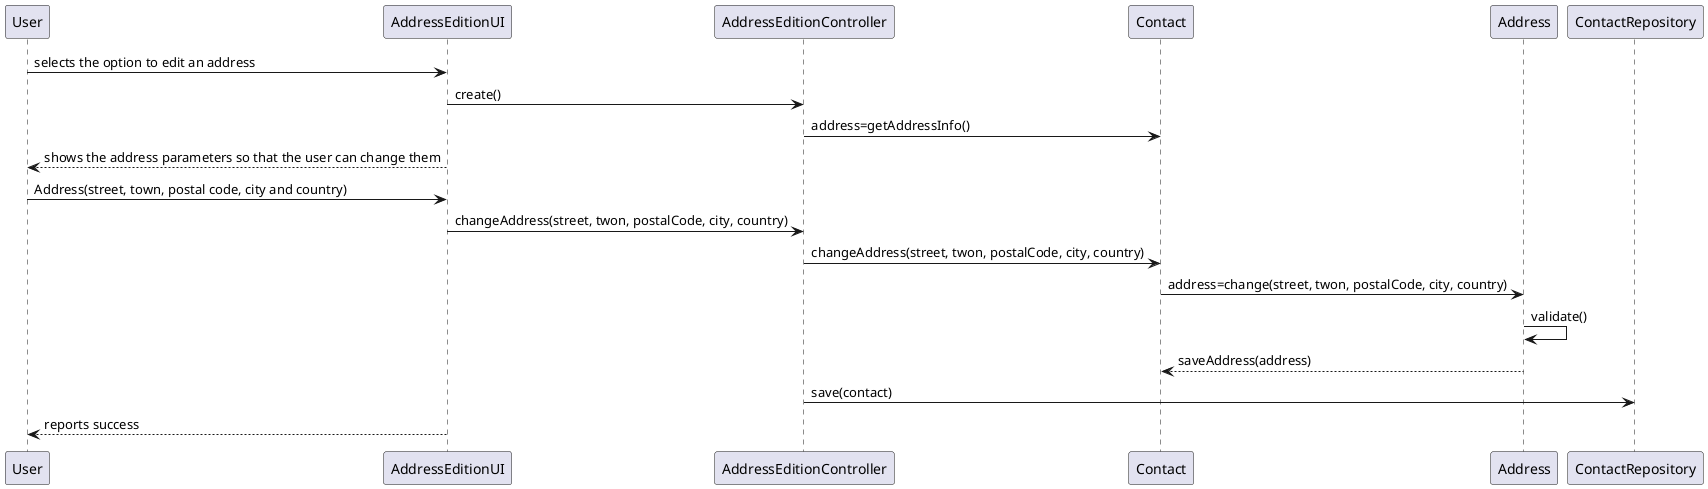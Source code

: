 @startuml

User->AddressEditionUI:selects the option to edit an address
AddressEditionUI->AddressEditionController: create()
AddressEditionController->Contact:address=getAddressInfo()
AddressEditionUI-->User:shows the address parameters so that the user can change them
User->AddressEditionUI:Address(street, town, postal code, city and country)
AddressEditionUI->AddressEditionController:changeAddress(street, twon, postalCode, city, country)
AddressEditionController->Contact:changeAddress(street, twon, postalCode, city, country)
Contact->Address:address=change(street, twon, postalCode, city, country)
Address->Address:validate()
Address-->Contact:saveAddress(address)
AddressEditionController->ContactRepository:save(contact)
AddressEditionUI-->User:reports success

@enduml
